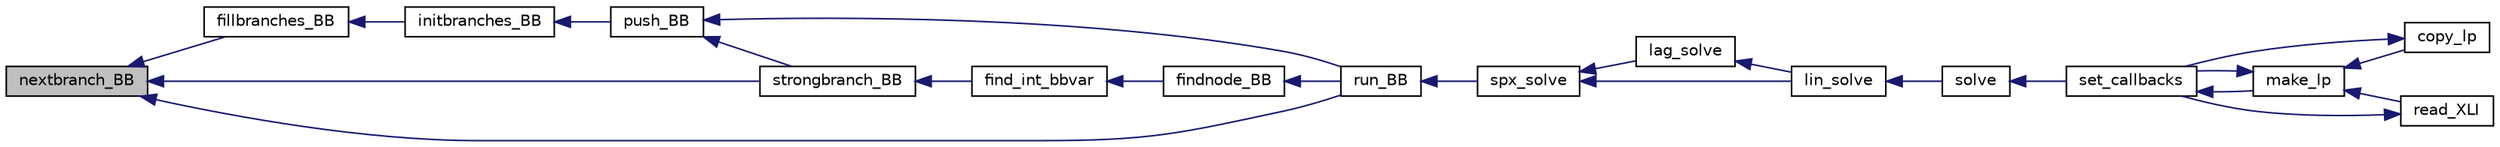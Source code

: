 digraph "nextbranch_BB"
{
  edge [fontname="Helvetica",fontsize="10",labelfontname="Helvetica",labelfontsize="10"];
  node [fontname="Helvetica",fontsize="10",shape=record];
  rankdir="LR";
  Node514 [label="nextbranch_BB",height=0.2,width=0.4,color="black", fillcolor="grey75", style="filled", fontcolor="black"];
  Node514 -> Node515 [dir="back",color="midnightblue",fontsize="10",style="solid",fontname="Helvetica"];
  Node515 [label="fillbranches_BB",height=0.2,width=0.4,color="black", fillcolor="white", style="filled",URL="$d1/dbf/lp__mipbb_8h.html#a9d339d96c9f82786260b425cad7ab62e"];
  Node515 -> Node516 [dir="back",color="midnightblue",fontsize="10",style="solid",fontname="Helvetica"];
  Node516 [label="initbranches_BB",height=0.2,width=0.4,color="black", fillcolor="white", style="filled",URL="$d1/dbf/lp__mipbb_8h.html#abe1e769e38a53eb057271580f1453f6c"];
  Node516 -> Node517 [dir="back",color="midnightblue",fontsize="10",style="solid",fontname="Helvetica"];
  Node517 [label="push_BB",height=0.2,width=0.4,color="black", fillcolor="white", style="filled",URL="$d1/dbf/lp__mipbb_8h.html#a29fef70f6e599c3d0961c052d6a780df"];
  Node517 -> Node518 [dir="back",color="midnightblue",fontsize="10",style="solid",fontname="Helvetica"];
  Node518 [label="strongbranch_BB",height=0.2,width=0.4,color="black", fillcolor="white", style="filled",URL="$d1/dbf/lp__mipbb_8h.html#a14912803f02db21c25829df065202762"];
  Node518 -> Node519 [dir="back",color="midnightblue",fontsize="10",style="solid",fontname="Helvetica"];
  Node519 [label="find_int_bbvar",height=0.2,width=0.4,color="black", fillcolor="white", style="filled",URL="$df/df7/lp__lib_8h.html#ad6104a5cc6ae29cc1dd1327d8d36047e"];
  Node519 -> Node520 [dir="back",color="midnightblue",fontsize="10",style="solid",fontname="Helvetica"];
  Node520 [label="findnode_BB",height=0.2,width=0.4,color="black", fillcolor="white", style="filled",URL="$d1/dbf/lp__mipbb_8h.html#ad9c2614a833a1e0ab7f4425068752663"];
  Node520 -> Node521 [dir="back",color="midnightblue",fontsize="10",style="solid",fontname="Helvetica"];
  Node521 [label="run_BB",height=0.2,width=0.4,color="black", fillcolor="white", style="filled",URL="$d1/dbf/lp__mipbb_8h.html#a1d8d97b4f4f35f07e6b798f07a62e527"];
  Node521 -> Node522 [dir="back",color="midnightblue",fontsize="10",style="solid",fontname="Helvetica"];
  Node522 [label="spx_solve",height=0.2,width=0.4,color="black", fillcolor="white", style="filled",URL="$d1/d0a/lp__simplex_8h.html#a3effc8b68c1fb21095e7324d83d0dbf7"];
  Node522 -> Node523 [dir="back",color="midnightblue",fontsize="10",style="solid",fontname="Helvetica"];
  Node523 [label="lag_solve",height=0.2,width=0.4,color="black", fillcolor="white", style="filled",URL="$d1/d0a/lp__simplex_8h.html#a320e9e82c06466267a7cb7844c7767b8"];
  Node523 -> Node524 [dir="back",color="midnightblue",fontsize="10",style="solid",fontname="Helvetica"];
  Node524 [label="lin_solve",height=0.2,width=0.4,color="black", fillcolor="white", style="filled",URL="$d1/d0a/lp__simplex_8h.html#a794b0beb471eb7ece9a694717b65b947"];
  Node524 -> Node525 [dir="back",color="midnightblue",fontsize="10",style="solid",fontname="Helvetica"];
  Node525 [label="solve",height=0.2,width=0.4,color="black", fillcolor="white", style="filled",URL="$df/df7/lp__lib_8h.html#a0f4da3a192397e77e6fe92704d4fad3f"];
  Node525 -> Node526 [dir="back",color="midnightblue",fontsize="10",style="solid",fontname="Helvetica"];
  Node526 [label="set_callbacks",height=0.2,width=0.4,color="black", fillcolor="white", style="filled",URL="$df/df7/lp__lib_8h.html#a929e8acb9704f61e16927c915c15cd07"];
  Node526 -> Node527 [dir="back",color="midnightblue",fontsize="10",style="solid",fontname="Helvetica"];
  Node527 [label="make_lp",height=0.2,width=0.4,color="black", fillcolor="white", style="filled",URL="$df/df7/lp__lib_8h.html#a68a0333d84dd944f67e2a0ec72e346a9"];
  Node527 -> Node528 [dir="back",color="midnightblue",fontsize="10",style="solid",fontname="Helvetica"];
  Node528 [label="copy_lp",height=0.2,width=0.4,color="black", fillcolor="white", style="filled",URL="$df/df7/lp__lib_8h.html#aca83ecdbc200b414db491306f3070ae9"];
  Node528 -> Node526 [dir="back",color="midnightblue",fontsize="10",style="solid",fontname="Helvetica"];
  Node527 -> Node526 [dir="back",color="midnightblue",fontsize="10",style="solid",fontname="Helvetica"];
  Node527 -> Node529 [dir="back",color="midnightblue",fontsize="10",style="solid",fontname="Helvetica"];
  Node529 [label="read_XLI",height=0.2,width=0.4,color="black", fillcolor="white", style="filled",URL="$df/df7/lp__lib_8h.html#a351dd803960ab0dae2b39f2c65d3a58d"];
  Node529 -> Node526 [dir="back",color="midnightblue",fontsize="10",style="solid",fontname="Helvetica"];
  Node522 -> Node524 [dir="back",color="midnightblue",fontsize="10",style="solid",fontname="Helvetica"];
  Node517 -> Node521 [dir="back",color="midnightblue",fontsize="10",style="solid",fontname="Helvetica"];
  Node514 -> Node518 [dir="back",color="midnightblue",fontsize="10",style="solid",fontname="Helvetica"];
  Node514 -> Node521 [dir="back",color="midnightblue",fontsize="10",style="solid",fontname="Helvetica"];
}

